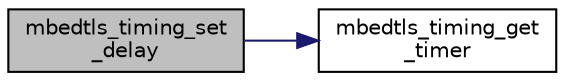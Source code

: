 digraph "mbedtls_timing_set_delay"
{
 // LATEX_PDF_SIZE
  edge [fontname="Helvetica",fontsize="10",labelfontname="Helvetica",labelfontsize="10"];
  node [fontname="Helvetica",fontsize="10",shape=record];
  rankdir="LR";
  Node1 [label="mbedtls_timing_set\l_delay",height=0.2,width=0.4,color="black", fillcolor="grey75", style="filled", fontcolor="black",tooltip="Set a pair of delays to watch (See mbedtls_timing_get_delay().)"];
  Node1 -> Node2 [color="midnightblue",fontsize="10",style="solid",fontname="Helvetica"];
  Node2 [label="mbedtls_timing_get\l_timer",height=0.2,width=0.4,color="black", fillcolor="white", style="filled",URL="$d3/d62/timing_8c.html#a427660928e1e0339d497390c167f895c",tooltip="Return the elapsed time in milliseconds."];
}
